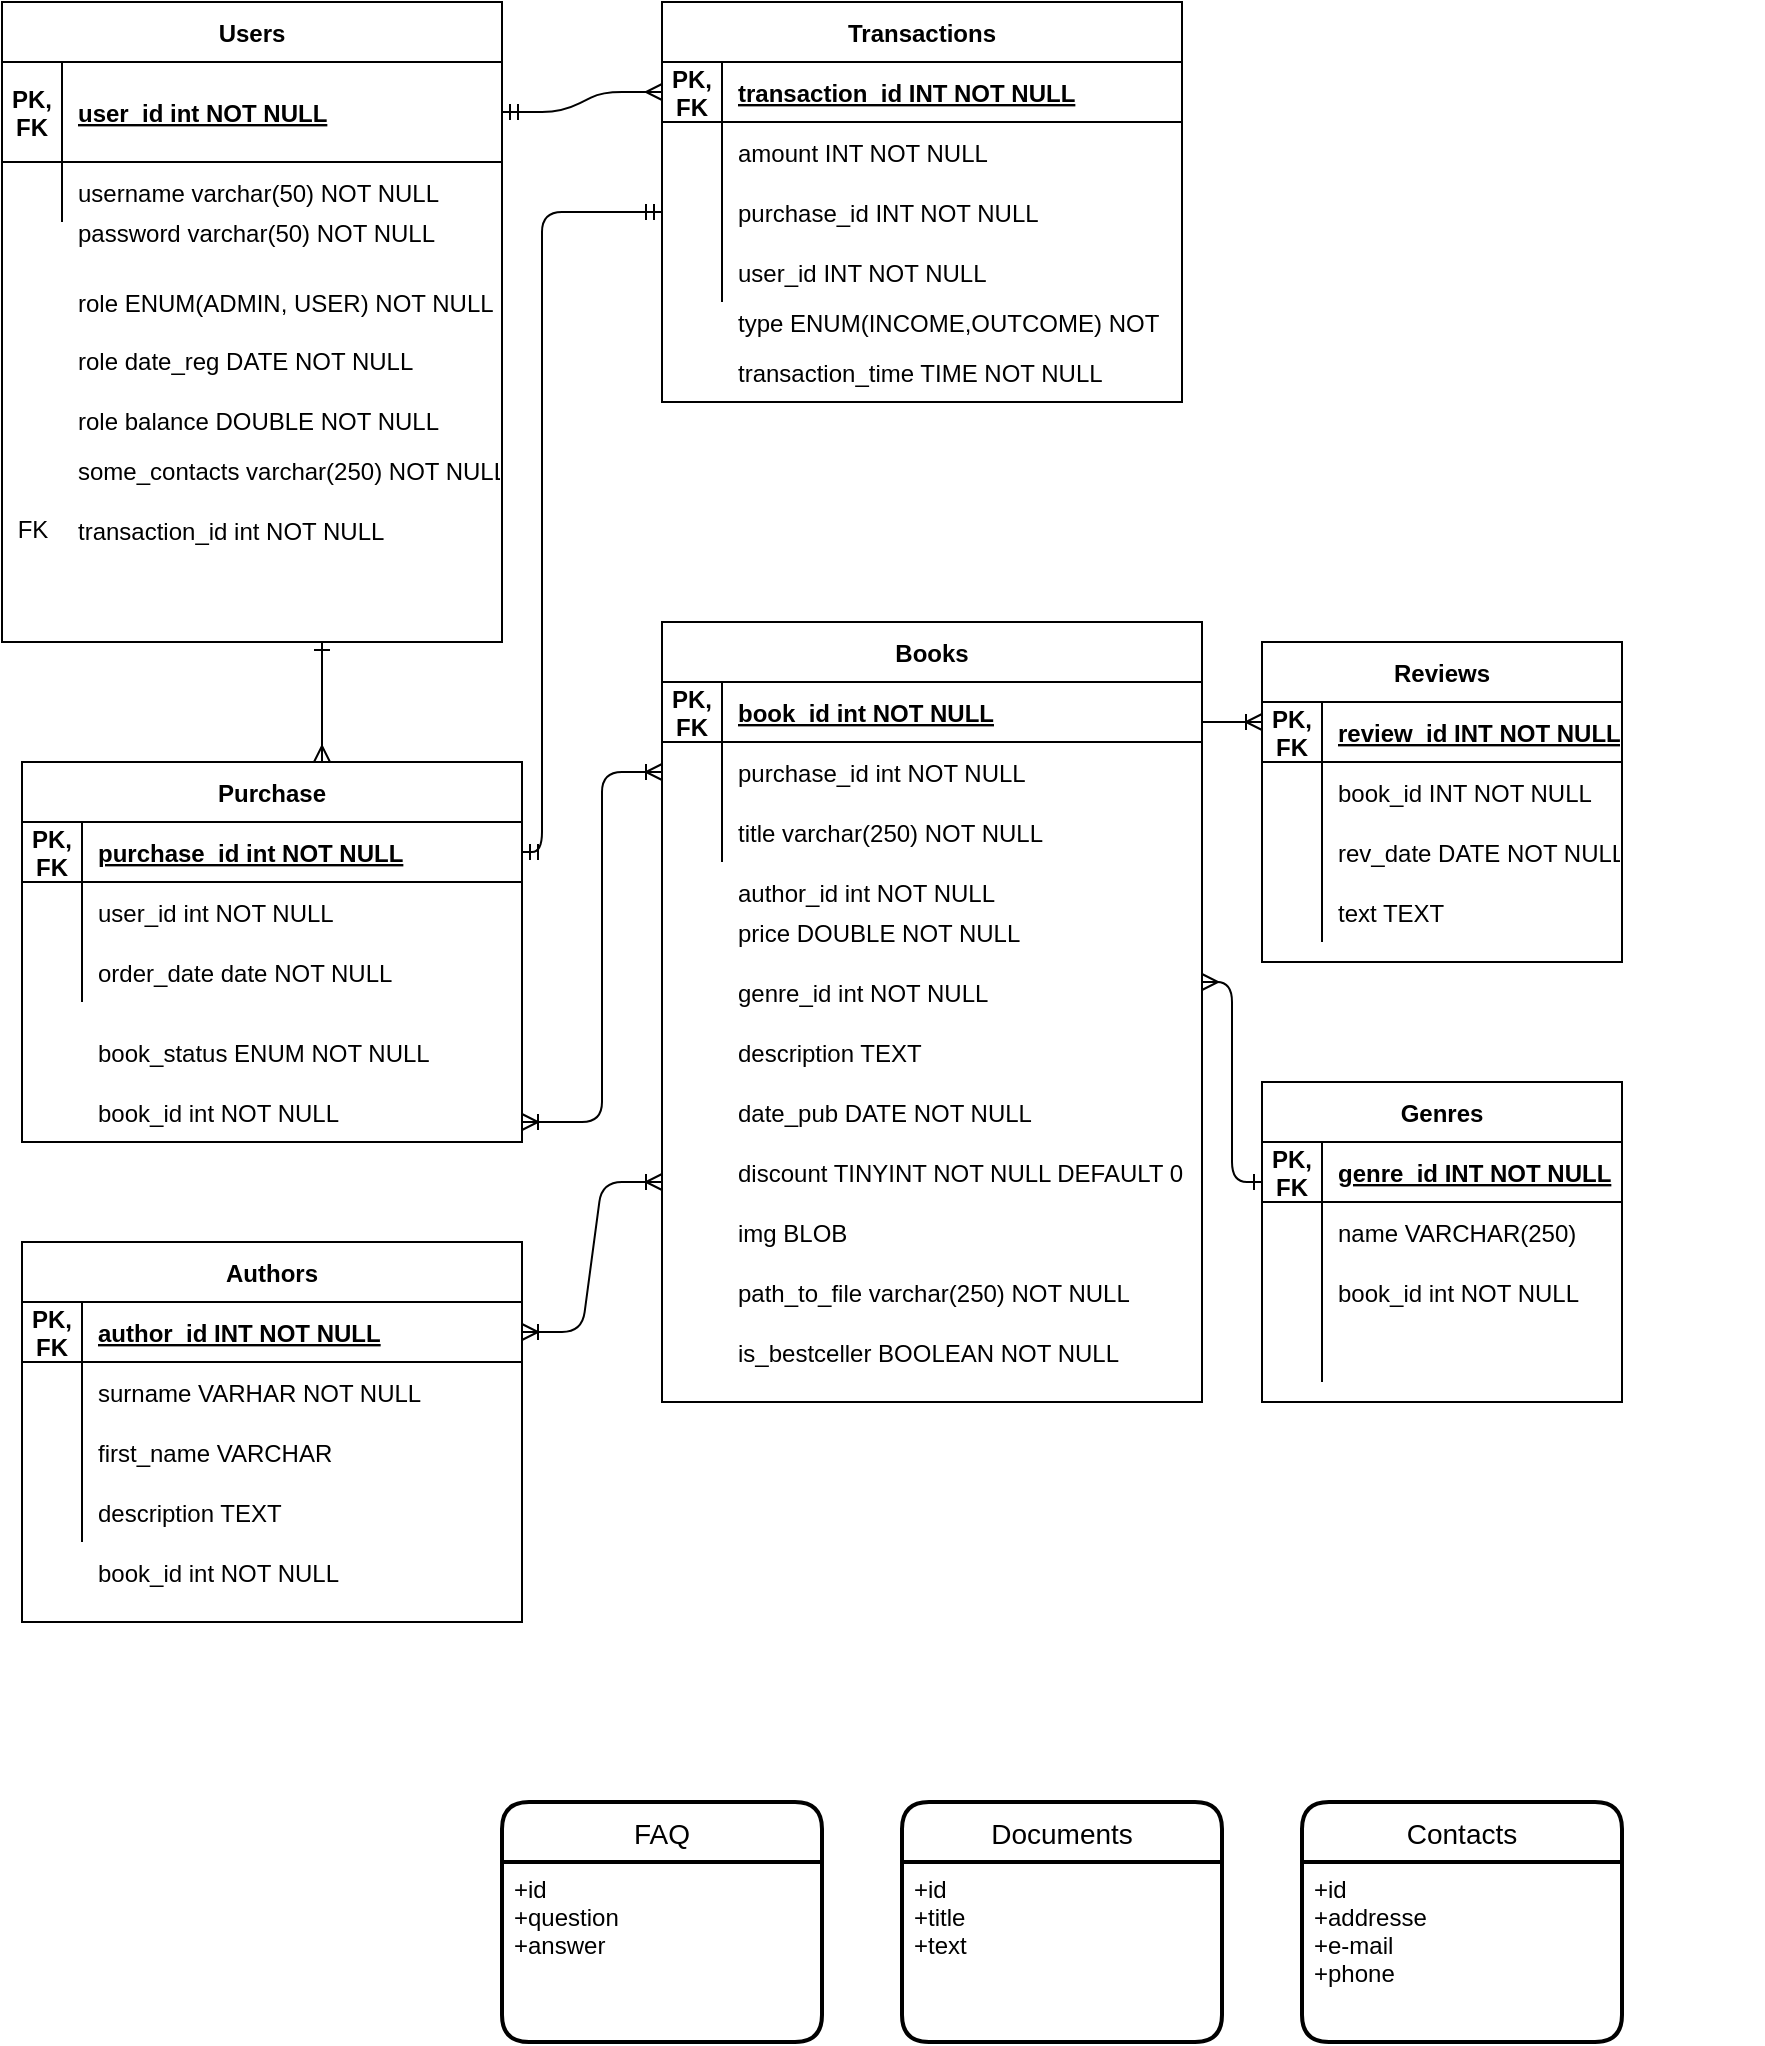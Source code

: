<mxfile version="13.7.9" type="embed"><diagram id="R2lEEEUBdFMjLlhIrx00" name="Page-1"><mxGraphModel dx="374" dy="261" grid="1" gridSize="10" guides="1" tooltips="1" connect="1" arrows="1" fold="1" page="1" pageScale="1" pageWidth="850" pageHeight="1100" math="0" shadow="0" extFonts="Permanent Marker^https://fonts.googleapis.com/css?family=Permanent+Marker"><root><mxCell id="0"/><mxCell id="1" parent="0"/><mxCell id="C-vyLk0tnHw3VtMMgP7b-2" value="Purchase" style="shape=table;startSize=30;container=1;collapsible=1;childLayout=tableLayout;fixedRows=1;rowLines=0;fontStyle=1;align=center;resizeLast=1;" parent="1" vertex="1"><mxGeometry x="40" y="400" width="250" height="190" as="geometry"/></mxCell><mxCell id="C-vyLk0tnHw3VtMMgP7b-3" value="" style="shape=partialRectangle;collapsible=0;dropTarget=0;pointerEvents=0;fillColor=none;points=[[0,0.5],[1,0.5]];portConstraint=eastwest;top=0;left=0;right=0;bottom=1;" parent="C-vyLk0tnHw3VtMMgP7b-2" vertex="1"><mxGeometry y="30" width="250" height="30" as="geometry"/></mxCell><mxCell id="C-vyLk0tnHw3VtMMgP7b-4" value="" style="shape=partialRectangle;overflow=hidden;connectable=0;fillColor=none;top=0;left=0;bottom=0;right=0;fontStyle=1;" parent="C-vyLk0tnHw3VtMMgP7b-3" vertex="1"><mxGeometry width="30" height="30" as="geometry"/></mxCell><mxCell id="C-vyLk0tnHw3VtMMgP7b-5" value="purchase_id int NOT NULL " style="shape=partialRectangle;overflow=hidden;connectable=0;fillColor=none;top=0;left=0;bottom=0;right=0;align=left;spacingLeft=6;fontStyle=5;" parent="C-vyLk0tnHw3VtMMgP7b-3" vertex="1"><mxGeometry x="30" width="220" height="30" as="geometry"/></mxCell><mxCell id="C-vyLk0tnHw3VtMMgP7b-6" value="" style="shape=partialRectangle;collapsible=0;dropTarget=0;pointerEvents=0;fillColor=none;points=[[0,0.5],[1,0.5]];portConstraint=eastwest;top=0;left=0;right=0;bottom=0;" parent="C-vyLk0tnHw3VtMMgP7b-2" vertex="1"><mxGeometry y="60" width="250" height="30" as="geometry"/></mxCell><mxCell id="C-vyLk0tnHw3VtMMgP7b-7" value="" style="shape=partialRectangle;overflow=hidden;connectable=0;fillColor=none;top=0;left=0;bottom=0;right=0;" parent="C-vyLk0tnHw3VtMMgP7b-6" vertex="1"><mxGeometry width="30" height="30" as="geometry"/></mxCell><mxCell id="C-vyLk0tnHw3VtMMgP7b-8" value="user_id int NOT NULL" style="shape=partialRectangle;overflow=hidden;connectable=0;fillColor=none;top=0;left=0;bottom=0;right=0;align=left;spacingLeft=6;" parent="C-vyLk0tnHw3VtMMgP7b-6" vertex="1"><mxGeometry x="30" width="220" height="30" as="geometry"/></mxCell><mxCell id="C-vyLk0tnHw3VtMMgP7b-9" value="" style="shape=partialRectangle;collapsible=0;dropTarget=0;pointerEvents=0;fillColor=none;points=[[0,0.5],[1,0.5]];portConstraint=eastwest;top=0;left=0;right=0;bottom=0;" parent="C-vyLk0tnHw3VtMMgP7b-2" vertex="1"><mxGeometry y="90" width="250" height="30" as="geometry"/></mxCell><mxCell id="C-vyLk0tnHw3VtMMgP7b-10" value="" style="shape=partialRectangle;overflow=hidden;connectable=0;fillColor=none;top=0;left=0;bottom=0;right=0;" parent="C-vyLk0tnHw3VtMMgP7b-9" vertex="1"><mxGeometry width="30" height="30" as="geometry"/></mxCell><mxCell id="C-vyLk0tnHw3VtMMgP7b-11" value="order_date date NOT NULL" style="shape=partialRectangle;overflow=hidden;connectable=0;fillColor=none;top=0;left=0;bottom=0;right=0;align=left;spacingLeft=6;" parent="C-vyLk0tnHw3VtMMgP7b-9" vertex="1"><mxGeometry x="30" width="220" height="30" as="geometry"/></mxCell><mxCell id="C-vyLk0tnHw3VtMMgP7b-13" value="Books" style="shape=table;startSize=30;container=1;collapsible=1;childLayout=tableLayout;fixedRows=1;rowLines=0;fontStyle=1;align=center;resizeLast=1;" parent="1" vertex="1"><mxGeometry x="360" y="330" width="270" height="390" as="geometry"/></mxCell><mxCell id="C-vyLk0tnHw3VtMMgP7b-14" value="" style="shape=partialRectangle;collapsible=0;dropTarget=0;pointerEvents=0;fillColor=none;points=[[0,0.5],[1,0.5]];portConstraint=eastwest;top=0;left=0;right=0;bottom=1;" parent="C-vyLk0tnHw3VtMMgP7b-13" vertex="1"><mxGeometry y="30" width="270" height="30" as="geometry"/></mxCell><mxCell id="C-vyLk0tnHw3VtMMgP7b-15" value="" style="shape=partialRectangle;overflow=hidden;connectable=0;fillColor=none;top=0;left=0;bottom=0;right=0;fontStyle=1;" parent="C-vyLk0tnHw3VtMMgP7b-14" vertex="1"><mxGeometry width="30" height="30" as="geometry"/></mxCell><mxCell id="C-vyLk0tnHw3VtMMgP7b-16" value="book_id int NOT NULL " style="shape=partialRectangle;overflow=hidden;connectable=0;fillColor=none;top=0;left=0;bottom=0;right=0;align=left;spacingLeft=6;fontStyle=5;" parent="C-vyLk0tnHw3VtMMgP7b-14" vertex="1"><mxGeometry x="30" width="240" height="30" as="geometry"/></mxCell><mxCell id="C-vyLk0tnHw3VtMMgP7b-17" value="" style="shape=partialRectangle;collapsible=0;dropTarget=0;pointerEvents=0;fillColor=none;points=[[0,0.5],[1,0.5]];portConstraint=eastwest;top=0;left=0;right=0;bottom=0;" parent="C-vyLk0tnHw3VtMMgP7b-13" vertex="1"><mxGeometry y="60" width="270" height="30" as="geometry"/></mxCell><mxCell id="C-vyLk0tnHw3VtMMgP7b-18" value="" style="shape=partialRectangle;overflow=hidden;connectable=0;fillColor=none;top=0;left=0;bottom=0;right=0;" parent="C-vyLk0tnHw3VtMMgP7b-17" vertex="1"><mxGeometry width="30" height="30" as="geometry"/></mxCell><mxCell id="C-vyLk0tnHw3VtMMgP7b-19" value="purchase_id int NOT NULL" style="shape=partialRectangle;overflow=hidden;connectable=0;fillColor=none;top=0;left=0;bottom=0;right=0;align=left;spacingLeft=6;" parent="C-vyLk0tnHw3VtMMgP7b-17" vertex="1"><mxGeometry x="30" width="240" height="30" as="geometry"/></mxCell><mxCell id="C-vyLk0tnHw3VtMMgP7b-20" value="" style="shape=partialRectangle;collapsible=0;dropTarget=0;pointerEvents=0;fillColor=none;points=[[0,0.5],[1,0.5]];portConstraint=eastwest;top=0;left=0;right=0;bottom=0;" parent="C-vyLk0tnHw3VtMMgP7b-13" vertex="1"><mxGeometry y="90" width="270" height="30" as="geometry"/></mxCell><mxCell id="C-vyLk0tnHw3VtMMgP7b-21" value="" style="shape=partialRectangle;overflow=hidden;connectable=0;fillColor=none;top=0;left=0;bottom=0;right=0;" parent="C-vyLk0tnHw3VtMMgP7b-20" vertex="1"><mxGeometry width="30" height="30" as="geometry"/></mxCell><mxCell id="C-vyLk0tnHw3VtMMgP7b-22" value="title varchar(250) NOT NULL" style="shape=partialRectangle;overflow=hidden;connectable=0;fillColor=none;top=0;left=0;bottom=0;right=0;align=left;spacingLeft=6;" parent="C-vyLk0tnHw3VtMMgP7b-20" vertex="1"><mxGeometry x="30" width="240" height="30" as="geometry"/></mxCell><mxCell id="C-vyLk0tnHw3VtMMgP7b-23" value="Users" style="shape=table;startSize=30;container=1;collapsible=1;childLayout=tableLayout;fixedRows=1;rowLines=0;fontStyle=1;align=center;resizeLast=1;" parent="1" vertex="1"><mxGeometry x="30" y="20" width="250" height="320" as="geometry"/></mxCell><mxCell id="C-vyLk0tnHw3VtMMgP7b-24" value="" style="shape=partialRectangle;collapsible=0;dropTarget=0;pointerEvents=0;fillColor=none;points=[[0,0.5],[1,0.5]];portConstraint=eastwest;top=0;left=0;right=0;bottom=1;" parent="C-vyLk0tnHw3VtMMgP7b-23" vertex="1"><mxGeometry y="30" width="250" height="50" as="geometry"/></mxCell><mxCell id="C-vyLk0tnHw3VtMMgP7b-25" value="PK,&#10;FK" style="shape=partialRectangle;overflow=hidden;connectable=0;fillColor=none;top=0;left=0;bottom=0;right=0;fontStyle=1;" parent="C-vyLk0tnHw3VtMMgP7b-24" vertex="1"><mxGeometry width="30" height="50" as="geometry"/></mxCell><mxCell id="C-vyLk0tnHw3VtMMgP7b-26" value="user_id int NOT NULL " style="shape=partialRectangle;overflow=hidden;connectable=0;fillColor=none;top=0;left=0;bottom=0;right=0;align=left;spacingLeft=6;fontStyle=5;" parent="C-vyLk0tnHw3VtMMgP7b-24" vertex="1"><mxGeometry x="30" width="220" height="50" as="geometry"/></mxCell><mxCell id="C-vyLk0tnHw3VtMMgP7b-27" value="" style="shape=partialRectangle;collapsible=0;dropTarget=0;pointerEvents=0;fillColor=none;points=[[0,0.5],[1,0.5]];portConstraint=eastwest;top=0;left=0;right=0;bottom=0;" parent="C-vyLk0tnHw3VtMMgP7b-23" vertex="1"><mxGeometry y="80" width="250" height="30" as="geometry"/></mxCell><mxCell id="C-vyLk0tnHw3VtMMgP7b-28" value="" style="shape=partialRectangle;overflow=hidden;connectable=0;fillColor=none;top=0;left=0;bottom=0;right=0;" parent="C-vyLk0tnHw3VtMMgP7b-27" vertex="1"><mxGeometry width="30" height="30" as="geometry"/></mxCell><mxCell id="C-vyLk0tnHw3VtMMgP7b-29" value="username varchar(50) NOT NULL" style="shape=partialRectangle;overflow=hidden;connectable=0;fillColor=none;top=0;left=0;bottom=0;right=0;align=left;spacingLeft=6;" parent="C-vyLk0tnHw3VtMMgP7b-27" vertex="1"><mxGeometry x="30" width="220" height="30" as="geometry"/></mxCell><mxCell id="xtPc2WdFi_5OGqrr5jtr-1" value="password varchar(50) NOT NULL" style="shape=partialRectangle;overflow=hidden;connectable=0;fillColor=none;top=0;left=0;bottom=0;right=0;align=left;spacingLeft=6;" parent="1" vertex="1"><mxGeometry x="60" y="120" width="220" height="30" as="geometry"/></mxCell><UserObject label="role ENUM(ADMIN, USER) NOT NULL" tooltip="Возможно целесообразно сделать встроенную таблицу с контактами" id="xtPc2WdFi_5OGqrr5jtr-2"><mxCell style="shape=partialRectangle;overflow=hidden;connectable=0;fillColor=none;top=0;left=0;bottom=0;right=0;align=left;spacingLeft=6;" parent="1" vertex="1"><mxGeometry x="60" y="160" width="220" height="20" as="geometry"/></mxCell></UserObject><mxCell id="xtPc2WdFi_5OGqrr5jtr-3" value="role date_reg DATE NOT NULL" style="shape=partialRectangle;overflow=hidden;connectable=0;fillColor=none;top=0;left=0;bottom=0;right=0;align=left;spacingLeft=6;" parent="1" vertex="1"><mxGeometry x="60" y="189" width="220" height="20" as="geometry"/></mxCell><mxCell id="xtPc2WdFi_5OGqrr5jtr-4" value="role balance DOUBLE NOT NULL" style="shape=partialRectangle;overflow=hidden;connectable=0;fillColor=none;top=0;left=0;bottom=0;right=0;align=left;spacingLeft=6;" parent="1" vertex="1"><mxGeometry x="60" y="219" width="220" height="20" as="geometry"/></mxCell><mxCell id="xtPc2WdFi_5OGqrr5jtr-5" value="some_contacts varchar(250) NOT NULL" style="shape=partialRectangle;overflow=hidden;connectable=0;fillColor=none;top=0;left=0;bottom=0;right=0;align=left;spacingLeft=6;" parent="1" vertex="1"><mxGeometry x="60" y="239" width="220" height="30" as="geometry"/></mxCell><mxCell id="xtPc2WdFi_5OGqrr5jtr-8" value="book_id int NOT NULL" style="shape=partialRectangle;overflow=hidden;connectable=0;fillColor=none;top=0;left=0;bottom=0;right=0;align=left;spacingLeft=6;" parent="1" vertex="1"><mxGeometry x="70" y="560" width="220" height="30" as="geometry"/></mxCell><mxCell id="xtPc2WdFi_5OGqrr5jtr-9" value="book_status ENUM NOT NULL" style="shape=partialRectangle;overflow=hidden;connectable=0;fillColor=none;top=0;left=0;bottom=0;right=0;align=left;spacingLeft=6;" parent="1" vertex="1"><mxGeometry x="70" y="530" width="220" height="30" as="geometry"/></mxCell><mxCell id="xtPc2WdFi_5OGqrr5jtr-10" value="" style="edgeStyle=elbowEdgeStyle;fontSize=12;html=1;endArrow=ERoneToMany;startArrow=ERoneToMany;entryX=0;entryY=0.5;entryDx=0;entryDy=0;" parent="1" target="C-vyLk0tnHw3VtMMgP7b-17" edge="1"><mxGeometry width="100" height="100" relative="1" as="geometry"><mxPoint x="290" y="580" as="sourcePoint"/><mxPoint x="470" y="280" as="targetPoint"/><Array as="points"><mxPoint x="330" y="490"/></Array></mxGeometry></mxCell><mxCell id="xtPc2WdFi_5OGqrr5jtr-11" value="price DOUBLE NOT NULL" style="shape=partialRectangle;overflow=hidden;connectable=0;fillColor=none;top=0;left=0;bottom=0;right=0;align=left;spacingLeft=6;" parent="1" vertex="1"><mxGeometry x="390" y="470" width="220" height="30" as="geometry"/></mxCell><mxCell id="xtPc2WdFi_5OGqrr5jtr-12" value="author_id int NOT NULL" style="shape=partialRectangle;overflow=hidden;connectable=0;fillColor=none;top=0;left=0;bottom=0;right=0;align=left;spacingLeft=6;" parent="1" vertex="1"><mxGeometry x="390" y="450" width="220" height="30" as="geometry"/></mxCell><mxCell id="xtPc2WdFi_5OGqrr5jtr-13" value="genre_id int NOT NULL" style="shape=partialRectangle;overflow=hidden;connectable=0;fillColor=none;top=0;left=0;bottom=0;right=0;align=left;spacingLeft=6;" parent="1" vertex="1"><mxGeometry x="390" y="500" width="220" height="30" as="geometry"/></mxCell><mxCell id="xtPc2WdFi_5OGqrr5jtr-16" value="description TEXT" style="shape=partialRectangle;overflow=hidden;connectable=0;fillColor=none;top=0;left=0;bottom=0;right=0;align=left;spacingLeft=6;" parent="1" vertex="1"><mxGeometry x="390" y="530" width="220" height="30" as="geometry"/></mxCell><mxCell id="xtPc2WdFi_5OGqrr5jtr-17" value="date_pub DATE NOT NULL" style="shape=partialRectangle;overflow=hidden;connectable=0;fillColor=none;top=0;left=0;bottom=0;right=0;align=left;spacingLeft=6;" parent="1" vertex="1"><mxGeometry x="390" y="560" width="220" height="30" as="geometry"/></mxCell><mxCell id="xtPc2WdFi_5OGqrr5jtr-18" value="discount TINYINT NOT NULL DEFAULT 0" style="shape=partialRectangle;overflow=hidden;connectable=0;fillColor=none;top=0;left=0;bottom=0;right=0;align=left;spacingLeft=6;" parent="1" vertex="1"><mxGeometry x="390" y="590" width="240" height="30" as="geometry"/></mxCell><mxCell id="xtPc2WdFi_5OGqrr5jtr-19" value="img BLOB" style="shape=partialRectangle;overflow=hidden;connectable=0;fillColor=none;top=0;left=0;bottom=0;right=0;align=left;spacingLeft=6;" parent="1" vertex="1"><mxGeometry x="390" y="620" width="220" height="30" as="geometry"/></mxCell><mxCell id="xtPc2WdFi_5OGqrr5jtr-20" value="path_to_file varchar(250) NOT NULL" style="shape=partialRectangle;overflow=hidden;connectable=0;fillColor=none;top=0;left=0;bottom=0;right=0;align=left;spacingLeft=6;" parent="1" vertex="1"><mxGeometry x="390" y="650" width="240" height="30" as="geometry"/></mxCell><mxCell id="xtPc2WdFi_5OGqrr5jtr-21" value="is_bestceller BOOLEAN NOT NULL" style="shape=partialRectangle;overflow=hidden;connectable=0;fillColor=none;top=0;left=0;bottom=0;right=0;align=left;spacingLeft=6;" parent="1" vertex="1"><mxGeometry x="390" y="680" width="220" height="30" as="geometry"/></mxCell><mxCell id="xtPc2WdFi_5OGqrr5jtr-22" value="Transactions" style="shape=table;startSize=30;container=1;collapsible=1;childLayout=tableLayout;fixedRows=1;rowLines=0;fontStyle=1;align=center;resizeLast=1;" parent="1" vertex="1"><mxGeometry x="360" y="20" width="260" height="200" as="geometry"/></mxCell><mxCell id="xtPc2WdFi_5OGqrr5jtr-23" value="" style="shape=partialRectangle;collapsible=0;dropTarget=0;pointerEvents=0;fillColor=none;top=0;left=0;bottom=1;right=0;points=[[0,0.5],[1,0.5]];portConstraint=eastwest;" parent="xtPc2WdFi_5OGqrr5jtr-22" vertex="1"><mxGeometry y="30" width="260" height="30" as="geometry"/></mxCell><mxCell id="xtPc2WdFi_5OGqrr5jtr-24" value="" style="shape=partialRectangle;connectable=0;fillColor=none;top=0;left=0;bottom=0;right=0;fontStyle=1;overflow=hidden;" parent="xtPc2WdFi_5OGqrr5jtr-23" vertex="1"><mxGeometry width="30" height="30" as="geometry"/></mxCell><mxCell id="xtPc2WdFi_5OGqrr5jtr-25" value="transaction_id INT NOT NULL" style="shape=partialRectangle;connectable=0;fillColor=none;top=0;left=0;bottom=0;right=0;align=left;spacingLeft=6;fontStyle=5;overflow=hidden;" parent="xtPc2WdFi_5OGqrr5jtr-23" vertex="1"><mxGeometry x="30" width="230" height="30" as="geometry"/></mxCell><mxCell id="xtPc2WdFi_5OGqrr5jtr-26" value="" style="shape=partialRectangle;collapsible=0;dropTarget=0;pointerEvents=0;fillColor=none;top=0;left=0;bottom=0;right=0;points=[[0,0.5],[1,0.5]];portConstraint=eastwest;" parent="xtPc2WdFi_5OGqrr5jtr-22" vertex="1"><mxGeometry y="60" width="260" height="30" as="geometry"/></mxCell><mxCell id="xtPc2WdFi_5OGqrr5jtr-27" value="" style="shape=partialRectangle;connectable=0;fillColor=none;top=0;left=0;bottom=0;right=0;editable=1;overflow=hidden;" parent="xtPc2WdFi_5OGqrr5jtr-26" vertex="1"><mxGeometry width="30" height="30" as="geometry"/></mxCell><mxCell id="xtPc2WdFi_5OGqrr5jtr-28" value="amount INT NOT NULL" style="shape=partialRectangle;connectable=0;fillColor=none;top=0;left=0;bottom=0;right=0;align=left;spacingLeft=6;overflow=hidden;" parent="xtPc2WdFi_5OGqrr5jtr-26" vertex="1"><mxGeometry x="30" width="230" height="30" as="geometry"/></mxCell><mxCell id="xtPc2WdFi_5OGqrr5jtr-29" value="" style="shape=partialRectangle;collapsible=0;dropTarget=0;pointerEvents=0;fillColor=none;top=0;left=0;bottom=0;right=0;points=[[0,0.5],[1,0.5]];portConstraint=eastwest;" parent="xtPc2WdFi_5OGqrr5jtr-22" vertex="1"><mxGeometry y="90" width="260" height="30" as="geometry"/></mxCell><mxCell id="xtPc2WdFi_5OGqrr5jtr-30" value="" style="shape=partialRectangle;connectable=0;fillColor=none;top=0;left=0;bottom=0;right=0;editable=1;overflow=hidden;" parent="xtPc2WdFi_5OGqrr5jtr-29" vertex="1"><mxGeometry width="30" height="30" as="geometry"/></mxCell><mxCell id="xtPc2WdFi_5OGqrr5jtr-31" value="purchase_id INT NOT NULL" style="shape=partialRectangle;connectable=0;fillColor=none;top=0;left=0;bottom=0;right=0;align=left;spacingLeft=6;overflow=hidden;" parent="xtPc2WdFi_5OGqrr5jtr-29" vertex="1"><mxGeometry x="30" width="230" height="30" as="geometry"/></mxCell><mxCell id="xtPc2WdFi_5OGqrr5jtr-32" value="" style="shape=partialRectangle;collapsible=0;dropTarget=0;pointerEvents=0;fillColor=none;top=0;left=0;bottom=0;right=0;points=[[0,0.5],[1,0.5]];portConstraint=eastwest;" parent="xtPc2WdFi_5OGqrr5jtr-22" vertex="1"><mxGeometry y="120" width="260" height="30" as="geometry"/></mxCell><mxCell id="xtPc2WdFi_5OGqrr5jtr-33" value="" style="shape=partialRectangle;connectable=0;fillColor=none;top=0;left=0;bottom=0;right=0;editable=1;overflow=hidden;" parent="xtPc2WdFi_5OGqrr5jtr-32" vertex="1"><mxGeometry width="30" height="30" as="geometry"/></mxCell><mxCell id="xtPc2WdFi_5OGqrr5jtr-34" value="user_id INT NOT NULL" style="shape=partialRectangle;connectable=0;fillColor=none;top=0;left=0;bottom=0;right=0;align=left;spacingLeft=6;overflow=hidden;" parent="xtPc2WdFi_5OGqrr5jtr-32" vertex="1"><mxGeometry x="30" width="230" height="30" as="geometry"/></mxCell><mxCell id="xtPc2WdFi_5OGqrr5jtr-48" value="Genres" style="shape=table;startSize=30;container=1;collapsible=1;childLayout=tableLayout;fixedRows=1;rowLines=0;fontStyle=1;align=center;resizeLast=1;" parent="1" vertex="1"><mxGeometry x="660" y="560" width="180" height="160" as="geometry"/></mxCell><mxCell id="xtPc2WdFi_5OGqrr5jtr-49" value="" style="shape=partialRectangle;collapsible=0;dropTarget=0;pointerEvents=0;fillColor=none;top=0;left=0;bottom=1;right=0;points=[[0,0.5],[1,0.5]];portConstraint=eastwest;" parent="xtPc2WdFi_5OGqrr5jtr-48" vertex="1"><mxGeometry y="30" width="180" height="30" as="geometry"/></mxCell><mxCell id="xtPc2WdFi_5OGqrr5jtr-50" value="" style="shape=partialRectangle;connectable=0;fillColor=none;top=0;left=0;bottom=0;right=0;fontStyle=1;overflow=hidden;" parent="xtPc2WdFi_5OGqrr5jtr-49" vertex="1"><mxGeometry width="30" height="30" as="geometry"/></mxCell><mxCell id="xtPc2WdFi_5OGqrr5jtr-51" value="genre_id INT NOT NULL" style="shape=partialRectangle;connectable=0;fillColor=none;top=0;left=0;bottom=0;right=0;align=left;spacingLeft=6;fontStyle=5;overflow=hidden;" parent="xtPc2WdFi_5OGqrr5jtr-49" vertex="1"><mxGeometry x="30" width="150" height="30" as="geometry"/></mxCell><mxCell id="xtPc2WdFi_5OGqrr5jtr-52" value="" style="shape=partialRectangle;collapsible=0;dropTarget=0;pointerEvents=0;fillColor=none;top=0;left=0;bottom=0;right=0;points=[[0,0.5],[1,0.5]];portConstraint=eastwest;" parent="xtPc2WdFi_5OGqrr5jtr-48" vertex="1"><mxGeometry y="60" width="180" height="30" as="geometry"/></mxCell><mxCell id="xtPc2WdFi_5OGqrr5jtr-53" value="" style="shape=partialRectangle;connectable=0;fillColor=none;top=0;left=0;bottom=0;right=0;editable=1;overflow=hidden;" parent="xtPc2WdFi_5OGqrr5jtr-52" vertex="1"><mxGeometry width="30" height="30" as="geometry"/></mxCell><mxCell id="xtPc2WdFi_5OGqrr5jtr-54" value="name VARCHAR(250)" style="shape=partialRectangle;connectable=0;fillColor=none;top=0;left=0;bottom=0;right=0;align=left;spacingLeft=6;overflow=hidden;" parent="xtPc2WdFi_5OGqrr5jtr-52" vertex="1"><mxGeometry x="30" width="150" height="30" as="geometry"/></mxCell><mxCell id="xtPc2WdFi_5OGqrr5jtr-55" value="" style="shape=partialRectangle;collapsible=0;dropTarget=0;pointerEvents=0;fillColor=none;top=0;left=0;bottom=0;right=0;points=[[0,0.5],[1,0.5]];portConstraint=eastwest;" parent="xtPc2WdFi_5OGqrr5jtr-48" vertex="1"><mxGeometry y="90" width="180" height="30" as="geometry"/></mxCell><mxCell id="xtPc2WdFi_5OGqrr5jtr-56" value="" style="shape=partialRectangle;connectable=0;fillColor=none;top=0;left=0;bottom=0;right=0;editable=1;overflow=hidden;" parent="xtPc2WdFi_5OGqrr5jtr-55" vertex="1"><mxGeometry width="30" height="30" as="geometry"/></mxCell><mxCell id="xtPc2WdFi_5OGqrr5jtr-57" value="" style="shape=partialRectangle;connectable=0;fillColor=none;top=0;left=0;bottom=0;right=0;align=left;spacingLeft=6;overflow=hidden;" parent="xtPc2WdFi_5OGqrr5jtr-55" vertex="1"><mxGeometry x="30" width="150" height="30" as="geometry"/></mxCell><mxCell id="xtPc2WdFi_5OGqrr5jtr-58" value="" style="shape=partialRectangle;collapsible=0;dropTarget=0;pointerEvents=0;fillColor=none;top=0;left=0;bottom=0;right=0;points=[[0,0.5],[1,0.5]];portConstraint=eastwest;" parent="xtPc2WdFi_5OGqrr5jtr-48" vertex="1"><mxGeometry y="120" width="180" height="30" as="geometry"/></mxCell><mxCell id="xtPc2WdFi_5OGqrr5jtr-59" value="" style="shape=partialRectangle;connectable=0;fillColor=none;top=0;left=0;bottom=0;right=0;editable=1;overflow=hidden;" parent="xtPc2WdFi_5OGqrr5jtr-58" vertex="1"><mxGeometry width="30" height="30" as="geometry"/></mxCell><mxCell id="xtPc2WdFi_5OGqrr5jtr-60" value="" style="shape=partialRectangle;connectable=0;fillColor=none;top=0;left=0;bottom=0;right=0;align=left;spacingLeft=6;overflow=hidden;" parent="xtPc2WdFi_5OGqrr5jtr-58" vertex="1"><mxGeometry x="30" width="150" height="30" as="geometry"/></mxCell><mxCell id="xtPc2WdFi_5OGqrr5jtr-61" value="Reviews" style="shape=table;startSize=30;container=1;collapsible=1;childLayout=tableLayout;fixedRows=1;rowLines=0;fontStyle=1;align=center;resizeLast=1;" parent="1" vertex="1"><mxGeometry x="660" y="340" width="180" height="160" as="geometry"/></mxCell><mxCell id="xtPc2WdFi_5OGqrr5jtr-62" value="" style="shape=partialRectangle;collapsible=0;dropTarget=0;pointerEvents=0;fillColor=none;top=0;left=0;bottom=1;right=0;points=[[0,0.5],[1,0.5]];portConstraint=eastwest;" parent="xtPc2WdFi_5OGqrr5jtr-61" vertex="1"><mxGeometry y="30" width="180" height="30" as="geometry"/></mxCell><mxCell id="xtPc2WdFi_5OGqrr5jtr-63" value="" style="shape=partialRectangle;connectable=0;fillColor=none;top=0;left=0;bottom=0;right=0;fontStyle=1;overflow=hidden;" parent="xtPc2WdFi_5OGqrr5jtr-62" vertex="1"><mxGeometry width="30" height="30" as="geometry"/></mxCell><mxCell id="xtPc2WdFi_5OGqrr5jtr-64" value="review_id INT NOT NULL" style="shape=partialRectangle;connectable=0;fillColor=none;top=0;left=0;bottom=0;right=0;align=left;spacingLeft=6;fontStyle=5;overflow=hidden;" parent="xtPc2WdFi_5OGqrr5jtr-62" vertex="1"><mxGeometry x="30" width="150" height="30" as="geometry"/></mxCell><mxCell id="xtPc2WdFi_5OGqrr5jtr-65" value="" style="shape=partialRectangle;collapsible=0;dropTarget=0;pointerEvents=0;fillColor=none;top=0;left=0;bottom=0;right=0;points=[[0,0.5],[1,0.5]];portConstraint=eastwest;" parent="xtPc2WdFi_5OGqrr5jtr-61" vertex="1"><mxGeometry y="60" width="180" height="30" as="geometry"/></mxCell><mxCell id="xtPc2WdFi_5OGqrr5jtr-66" value="" style="shape=partialRectangle;connectable=0;fillColor=none;top=0;left=0;bottom=0;right=0;editable=1;overflow=hidden;" parent="xtPc2WdFi_5OGqrr5jtr-65" vertex="1"><mxGeometry width="30" height="30" as="geometry"/></mxCell><mxCell id="xtPc2WdFi_5OGqrr5jtr-67" value="book_id INT NOT NULL" style="shape=partialRectangle;connectable=0;fillColor=none;top=0;left=0;bottom=0;right=0;align=left;spacingLeft=6;overflow=hidden;" parent="xtPc2WdFi_5OGqrr5jtr-65" vertex="1"><mxGeometry x="30" width="150" height="30" as="geometry"/></mxCell><mxCell id="xtPc2WdFi_5OGqrr5jtr-68" value="" style="shape=partialRectangle;collapsible=0;dropTarget=0;pointerEvents=0;fillColor=none;top=0;left=0;bottom=0;right=0;points=[[0,0.5],[1,0.5]];portConstraint=eastwest;" parent="xtPc2WdFi_5OGqrr5jtr-61" vertex="1"><mxGeometry y="90" width="180" height="30" as="geometry"/></mxCell><mxCell id="xtPc2WdFi_5OGqrr5jtr-69" value="" style="shape=partialRectangle;connectable=0;fillColor=none;top=0;left=0;bottom=0;right=0;editable=1;overflow=hidden;" parent="xtPc2WdFi_5OGqrr5jtr-68" vertex="1"><mxGeometry width="30" height="30" as="geometry"/></mxCell><mxCell id="xtPc2WdFi_5OGqrr5jtr-70" value="rev_date DATE NOT NULL" style="shape=partialRectangle;connectable=0;fillColor=none;top=0;left=0;bottom=0;right=0;align=left;spacingLeft=6;overflow=hidden;" parent="xtPc2WdFi_5OGqrr5jtr-68" vertex="1"><mxGeometry x="30" width="150" height="30" as="geometry"/></mxCell><mxCell id="xtPc2WdFi_5OGqrr5jtr-71" value="" style="shape=partialRectangle;collapsible=0;dropTarget=0;pointerEvents=0;fillColor=none;top=0;left=0;bottom=0;right=0;points=[[0,0.5],[1,0.5]];portConstraint=eastwest;" parent="xtPc2WdFi_5OGqrr5jtr-61" vertex="1"><mxGeometry y="120" width="180" height="30" as="geometry"/></mxCell><mxCell id="xtPc2WdFi_5OGqrr5jtr-72" value="" style="shape=partialRectangle;connectable=0;fillColor=none;top=0;left=0;bottom=0;right=0;editable=1;overflow=hidden;" parent="xtPc2WdFi_5OGqrr5jtr-71" vertex="1"><mxGeometry width="30" height="30" as="geometry"/></mxCell><mxCell id="xtPc2WdFi_5OGqrr5jtr-73" value="text TEXT" style="shape=partialRectangle;connectable=0;fillColor=none;top=0;left=0;bottom=0;right=0;align=left;spacingLeft=6;overflow=hidden;" parent="xtPc2WdFi_5OGqrr5jtr-71" vertex="1"><mxGeometry x="30" width="150" height="30" as="geometry"/></mxCell><mxCell id="xtPc2WdFi_5OGqrr5jtr-74" value="Authors" style="shape=table;startSize=30;container=1;collapsible=1;childLayout=tableLayout;fixedRows=1;rowLines=0;fontStyle=1;align=center;resizeLast=1;" parent="1" vertex="1"><mxGeometry x="40" y="640" width="250" height="190" as="geometry"/></mxCell><mxCell id="xtPc2WdFi_5OGqrr5jtr-75" value="" style="shape=partialRectangle;collapsible=0;dropTarget=0;pointerEvents=0;fillColor=none;top=0;left=0;bottom=1;right=0;points=[[0,0.5],[1,0.5]];portConstraint=eastwest;" parent="xtPc2WdFi_5OGqrr5jtr-74" vertex="1"><mxGeometry y="30" width="250" height="30" as="geometry"/></mxCell><mxCell id="xtPc2WdFi_5OGqrr5jtr-76" value="" style="shape=partialRectangle;connectable=0;fillColor=none;top=0;left=0;bottom=0;right=0;fontStyle=1;overflow=hidden;" parent="xtPc2WdFi_5OGqrr5jtr-75" vertex="1"><mxGeometry width="30" height="30" as="geometry"/></mxCell><mxCell id="xtPc2WdFi_5OGqrr5jtr-77" value="author_id INT NOT NULL" style="shape=partialRectangle;connectable=0;fillColor=none;top=0;left=0;bottom=0;right=0;align=left;spacingLeft=6;fontStyle=5;overflow=hidden;" parent="xtPc2WdFi_5OGqrr5jtr-75" vertex="1"><mxGeometry x="30" width="220" height="30" as="geometry"/></mxCell><mxCell id="xtPc2WdFi_5OGqrr5jtr-78" value="" style="shape=partialRectangle;collapsible=0;dropTarget=0;pointerEvents=0;fillColor=none;top=0;left=0;bottom=0;right=0;points=[[0,0.5],[1,0.5]];portConstraint=eastwest;" parent="xtPc2WdFi_5OGqrr5jtr-74" vertex="1"><mxGeometry y="60" width="250" height="30" as="geometry"/></mxCell><mxCell id="xtPc2WdFi_5OGqrr5jtr-79" value="" style="shape=partialRectangle;connectable=0;fillColor=none;top=0;left=0;bottom=0;right=0;editable=1;overflow=hidden;" parent="xtPc2WdFi_5OGqrr5jtr-78" vertex="1"><mxGeometry width="30" height="30" as="geometry"/></mxCell><mxCell id="xtPc2WdFi_5OGqrr5jtr-80" value="surname VARHAR NOT NULL" style="shape=partialRectangle;connectable=0;fillColor=none;top=0;left=0;bottom=0;right=0;align=left;spacingLeft=6;overflow=hidden;" parent="xtPc2WdFi_5OGqrr5jtr-78" vertex="1"><mxGeometry x="30" width="220" height="30" as="geometry"/></mxCell><mxCell id="xtPc2WdFi_5OGqrr5jtr-81" value="" style="shape=partialRectangle;collapsible=0;dropTarget=0;pointerEvents=0;fillColor=none;top=0;left=0;bottom=0;right=0;points=[[0,0.5],[1,0.5]];portConstraint=eastwest;" parent="xtPc2WdFi_5OGqrr5jtr-74" vertex="1"><mxGeometry y="90" width="250" height="30" as="geometry"/></mxCell><mxCell id="xtPc2WdFi_5OGqrr5jtr-82" value="" style="shape=partialRectangle;connectable=0;fillColor=none;top=0;left=0;bottom=0;right=0;editable=1;overflow=hidden;" parent="xtPc2WdFi_5OGqrr5jtr-81" vertex="1"><mxGeometry width="30" height="30" as="geometry"/></mxCell><mxCell id="xtPc2WdFi_5OGqrr5jtr-83" value="first_name VARCHAR" style="shape=partialRectangle;connectable=0;fillColor=none;top=0;left=0;bottom=0;right=0;align=left;spacingLeft=6;overflow=hidden;" parent="xtPc2WdFi_5OGqrr5jtr-81" vertex="1"><mxGeometry x="30" width="220" height="30" as="geometry"/></mxCell><mxCell id="xtPc2WdFi_5OGqrr5jtr-84" value="" style="shape=partialRectangle;collapsible=0;dropTarget=0;pointerEvents=0;fillColor=none;top=0;left=0;bottom=0;right=0;points=[[0,0.5],[1,0.5]];portConstraint=eastwest;" parent="xtPc2WdFi_5OGqrr5jtr-74" vertex="1"><mxGeometry y="120" width="250" height="30" as="geometry"/></mxCell><mxCell id="xtPc2WdFi_5OGqrr5jtr-85" value="" style="shape=partialRectangle;connectable=0;fillColor=none;top=0;left=0;bottom=0;right=0;editable=1;overflow=hidden;" parent="xtPc2WdFi_5OGqrr5jtr-84" vertex="1"><mxGeometry width="30" height="30" as="geometry"/></mxCell><mxCell id="xtPc2WdFi_5OGqrr5jtr-86" value="description TEXT" style="shape=partialRectangle;connectable=0;fillColor=none;top=0;left=0;bottom=0;right=0;align=left;spacingLeft=6;overflow=hidden;" parent="xtPc2WdFi_5OGqrr5jtr-84" vertex="1"><mxGeometry x="30" width="220" height="30" as="geometry"/></mxCell><mxCell id="xtPc2WdFi_5OGqrr5jtr-89" value="FAQ" style="swimlane;childLayout=stackLayout;horizontal=1;startSize=30;horizontalStack=0;rounded=1;fontSize=14;fontStyle=0;strokeWidth=2;resizeParent=0;resizeLast=1;shadow=0;dashed=0;align=center;" parent="1" vertex="1"><mxGeometry x="280" y="920" width="160" height="120" as="geometry"/></mxCell><mxCell id="xtPc2WdFi_5OGqrr5jtr-90" value="+id&#10;+question&#10;+answer" style="align=left;strokeColor=none;fillColor=none;spacingLeft=4;fontSize=12;verticalAlign=top;resizable=0;rotatable=0;part=1;" parent="xtPc2WdFi_5OGqrr5jtr-89" vertex="1"><mxGeometry y="30" width="160" height="90" as="geometry"/></mxCell><mxCell id="xtPc2WdFi_5OGqrr5jtr-91" value="Documents" style="swimlane;childLayout=stackLayout;horizontal=1;startSize=30;horizontalStack=0;rounded=1;fontSize=14;fontStyle=0;strokeWidth=2;resizeParent=0;resizeLast=1;shadow=0;dashed=0;align=center;" parent="1" vertex="1"><mxGeometry x="480" y="920" width="160" height="120" as="geometry"/></mxCell><mxCell id="xtPc2WdFi_5OGqrr5jtr-92" value="+id&#10;+title&#10;+text" style="align=left;strokeColor=none;fillColor=none;spacingLeft=4;fontSize=12;verticalAlign=top;resizable=0;rotatable=0;part=1;" parent="xtPc2WdFi_5OGqrr5jtr-91" vertex="1"><mxGeometry y="30" width="160" height="90" as="geometry"/></mxCell><mxCell id="xtPc2WdFi_5OGqrr5jtr-93" value="Contacts" style="swimlane;childLayout=stackLayout;horizontal=1;startSize=30;horizontalStack=0;rounded=1;fontSize=14;fontStyle=0;strokeWidth=2;resizeParent=0;resizeLast=1;shadow=0;dashed=0;align=center;" parent="1" vertex="1"><mxGeometry x="680" y="920" width="160" height="120" as="geometry"/></mxCell><mxCell id="xtPc2WdFi_5OGqrr5jtr-94" value="+id&#10;+addresse&#10;+e-mail&#10;+phone" style="align=left;strokeColor=none;fillColor=none;spacingLeft=4;fontSize=12;verticalAlign=top;resizable=0;rotatable=0;part=1;" parent="xtPc2WdFi_5OGqrr5jtr-93" vertex="1"><mxGeometry y="30" width="160" height="90" as="geometry"/></mxCell><mxCell id="xtPc2WdFi_5OGqrr5jtr-97" value="transaction_id int NOT NULL" style="shape=partialRectangle;overflow=hidden;connectable=0;fillColor=none;top=0;left=0;bottom=0;right=0;align=left;spacingLeft=6;" parent="1" vertex="1"><mxGeometry x="60" y="269" width="220" height="30" as="geometry"/></mxCell><mxCell id="xtPc2WdFi_5OGqrr5jtr-104" value="type ENUM(INCOME,OUTCOME) NOT NULL" style="shape=partialRectangle;connectable=0;fillColor=none;top=0;left=0;bottom=0;right=0;align=left;spacingLeft=6;overflow=hidden;" parent="1" vertex="1"><mxGeometry x="390" y="165" width="220" height="30" as="geometry"/></mxCell><mxCell id="xtPc2WdFi_5OGqrr5jtr-105" value="transaction_time TIME NOT NULL" style="shape=partialRectangle;overflow=hidden;connectable=0;fillColor=none;top=0;left=0;bottom=0;right=0;align=left;spacingLeft=6;" parent="1" vertex="1"><mxGeometry x="390" y="190" width="220" height="30" as="geometry"/></mxCell><mxCell id="xtPc2WdFi_5OGqrr5jtr-106" value="" style="edgeStyle=entityRelationEdgeStyle;fontSize=12;html=1;endArrow=ERmany;startArrow=ERmandOne;exitX=1;exitY=0.5;exitDx=0;exitDy=0;entryX=0;entryY=0.5;entryDx=0;entryDy=0;endFill=0;" parent="1" source="C-vyLk0tnHw3VtMMgP7b-24" target="xtPc2WdFi_5OGqrr5jtr-23" edge="1"><mxGeometry width="100" height="100" relative="1" as="geometry"><mxPoint x="420" y="370" as="sourcePoint"/><mxPoint x="350" y="60" as="targetPoint"/></mxGeometry></mxCell><mxCell id="xtPc2WdFi_5OGqrr5jtr-107" value="" style="edgeStyle=elbowEdgeStyle;fontSize=12;html=1;endArrow=ERmandOne;startArrow=ERmandOne;entryX=0;entryY=0.5;entryDx=0;entryDy=0;exitX=1;exitY=0.5;exitDx=0;exitDy=0;" parent="1" source="C-vyLk0tnHw3VtMMgP7b-3" target="xtPc2WdFi_5OGqrr5jtr-29" edge="1"><mxGeometry width="100" height="100" relative="1" as="geometry"><mxPoint x="260" y="390" as="sourcePoint"/><mxPoint x="310" y="140" as="targetPoint"/><Array as="points"><mxPoint x="300" y="290"/></Array></mxGeometry></mxCell><mxCell id="xtPc2WdFi_5OGqrr5jtr-121" value="PK,&#10;FK" style="shape=partialRectangle;overflow=hidden;connectable=0;fillColor=none;top=0;left=0;bottom=0;right=0;fontStyle=1;" parent="1" vertex="1"><mxGeometry x="360" y="40" width="30" height="50" as="geometry"/></mxCell><mxCell id="xtPc2WdFi_5OGqrr5jtr-122" value="PK,&#10;FK" style="shape=partialRectangle;overflow=hidden;connectable=0;fillColor=none;top=0;left=0;bottom=0;right=0;fontStyle=1;" parent="1" vertex="1"><mxGeometry x="40" y="420" width="30" height="50" as="geometry"/></mxCell><mxCell id="xtPc2WdFi_5OGqrr5jtr-123" value="PK,&#10;FK" style="shape=partialRectangle;overflow=hidden;connectable=0;fillColor=none;top=0;left=0;bottom=0;right=0;fontStyle=1;" parent="1" vertex="1"><mxGeometry x="360" y="350" width="30" height="50" as="geometry"/></mxCell><mxCell id="xtPc2WdFi_5OGqrr5jtr-124" value="PK,&#10;FK" style="shape=partialRectangle;overflow=hidden;connectable=0;fillColor=none;top=0;left=0;bottom=0;right=0;fontStyle=1;" parent="1" vertex="1"><mxGeometry x="660" y="360" width="30" height="50" as="geometry"/></mxCell><mxCell id="xtPc2WdFi_5OGqrr5jtr-127" value="" style="edgeStyle=entityRelationEdgeStyle;fontSize=12;html=1;endArrow=ERoneToMany;" parent="1" edge="1"><mxGeometry width="100" height="100" relative="1" as="geometry"><mxPoint x="630" y="380" as="sourcePoint"/><mxPoint x="660" y="380" as="targetPoint"/></mxGeometry></mxCell><mxCell id="xtPc2WdFi_5OGqrr5jtr-128" value="PK,&#10;FK" style="shape=partialRectangle;overflow=hidden;connectable=0;fillColor=none;top=0;left=0;bottom=0;right=0;fontStyle=1;" parent="1" vertex="1"><mxGeometry x="660" y="580" width="30" height="50" as="geometry"/></mxCell><mxCell id="xtPc2WdFi_5OGqrr5jtr-129" value="PK,&#10;FK" style="shape=partialRectangle;overflow=hidden;connectable=0;fillColor=none;top=0;left=0;bottom=0;right=0;fontStyle=1;" parent="1" vertex="1"><mxGeometry x="40" y="660" width="30" height="50" as="geometry"/></mxCell><mxCell id="xtPc2WdFi_5OGqrr5jtr-130" value="book_id int NOT NULL" style="shape=partialRectangle;overflow=hidden;connectable=0;fillColor=none;top=0;left=0;bottom=0;right=0;align=left;spacingLeft=6;" parent="1" vertex="1"><mxGeometry x="70" y="790" width="220" height="30" as="geometry"/></mxCell><mxCell id="xtPc2WdFi_5OGqrr5jtr-131" value="book_id int NOT NULL" style="shape=partialRectangle;overflow=hidden;connectable=0;fillColor=none;top=0;left=0;bottom=0;right=0;align=left;spacingLeft=6;" parent="1" vertex="1"><mxGeometry x="690" y="650" width="220" height="30" as="geometry"/></mxCell><mxCell id="xtPc2WdFi_5OGqrr5jtr-132" value="" style="edgeStyle=entityRelationEdgeStyle;fontSize=12;html=1;endArrow=ERoneToMany;startArrow=ERoneToMany;exitX=1;exitY=0.5;exitDx=0;exitDy=0;" parent="1" source="xtPc2WdFi_5OGqrr5jtr-75" edge="1"><mxGeometry width="100" height="100" relative="1" as="geometry"><mxPoint x="380" y="740" as="sourcePoint"/><mxPoint x="360" y="610" as="targetPoint"/></mxGeometry></mxCell><mxCell id="xtPc2WdFi_5OGqrr5jtr-134" value="" style="fontSize=12;html=1;endArrow=ERone;startArrow=ERmany;startFill=0;endFill=0;edgeStyle=elbowEdgeStyle;" parent="1" edge="1"><mxGeometry width="100" height="100" relative="1" as="geometry"><mxPoint x="630" y="510" as="sourcePoint"/><mxPoint x="660" y="610" as="targetPoint"/></mxGeometry></mxCell><mxCell id="xtPc2WdFi_5OGqrr5jtr-135" value="" style="fontSize=12;html=1;endArrow=ERone;startArrow=ERmany;startFill=0;endFill=0;" parent="1" edge="1"><mxGeometry width="100" height="100" relative="1" as="geometry"><mxPoint x="190" y="400" as="sourcePoint"/><mxPoint x="190" y="340" as="targetPoint"/></mxGeometry></mxCell><mxCell id="3" value="FK" style="text;html=1;align=center;verticalAlign=middle;resizable=0;points=[];autosize=1;" vertex="1" parent="1"><mxGeometry x="30" y="274" width="30" height="20" as="geometry"/></mxCell></root></mxGraphModel></diagram></mxfile>